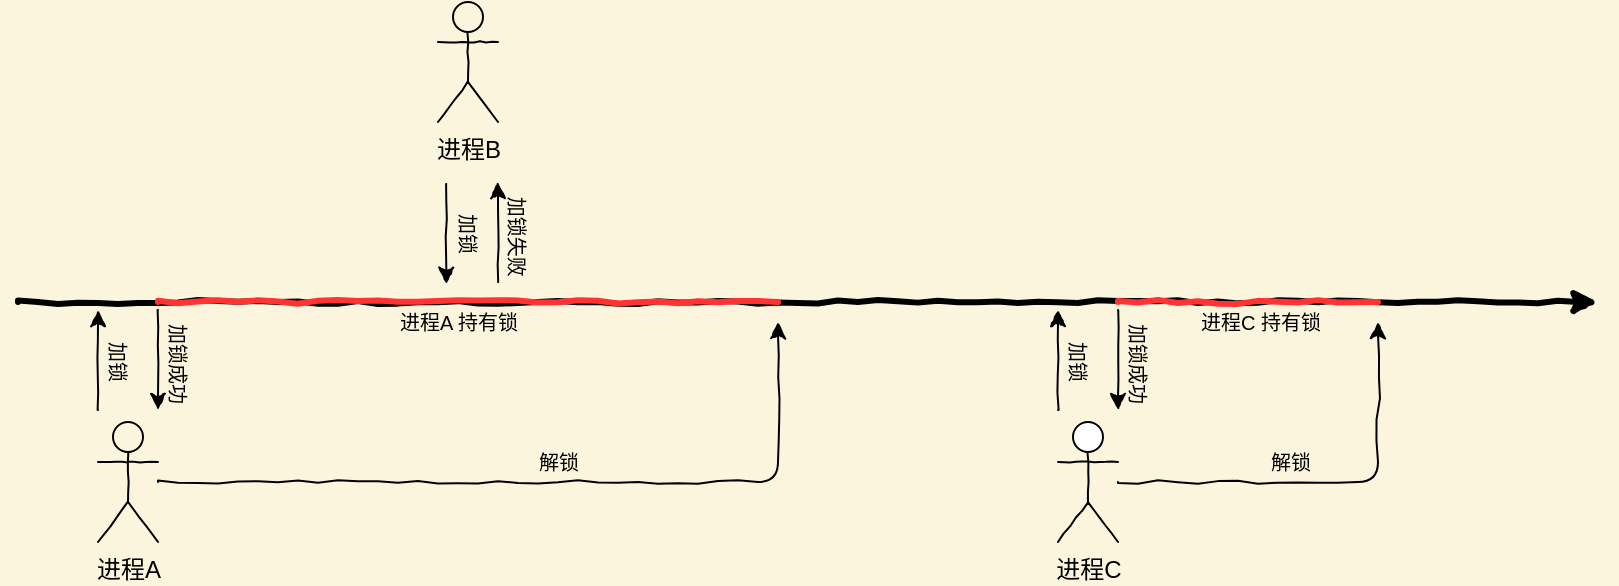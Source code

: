 <mxfile version="14.1.1" type="github">
  <diagram id="ki_LA9mQ505LY44z_Rbz" name="Page-1">
    <mxGraphModel dx="983" dy="565" grid="1" gridSize="10" guides="1" tooltips="1" connect="1" arrows="1" fold="1" page="1" pageScale="1" pageWidth="1169" pageHeight="827" background="#FCF5DE" math="0" shadow="0">
      <root>
        <mxCell id="0" />
        <mxCell id="1" parent="0" />
        <mxCell id="rkzl5wiAowMu2SlgCzTU-2" value="" style="endArrow=classic;html=1;strokeWidth=3;comic=1;" parent="1" edge="1">
          <mxGeometry width="50" height="50" relative="1" as="geometry">
            <mxPoint x="130" y="360" as="sourcePoint" />
            <mxPoint x="920" y="360" as="targetPoint" />
          </mxGeometry>
        </mxCell>
        <mxCell id="rkzl5wiAowMu2SlgCzTU-4" value="进程A" style="shape=umlActor;verticalLabelPosition=bottom;verticalAlign=top;outlineConnect=0;fillColor=none;labelBackgroundColor=none;html=1;comic=1;" parent="1" vertex="1">
          <mxGeometry x="170" y="420" width="30" height="60" as="geometry" />
        </mxCell>
        <mxCell id="rkzl5wiAowMu2SlgCzTU-7" value="" style="endArrow=classic;strokeWidth=1;labelBackgroundColor=none;html=1;comic=1;" parent="1" edge="1">
          <mxGeometry x="-0.04" width="50" height="50" relative="1" as="geometry">
            <mxPoint x="170" y="414" as="sourcePoint" />
            <mxPoint x="170" y="364" as="targetPoint" />
            <Array as="points" />
            <mxPoint as="offset" />
          </mxGeometry>
        </mxCell>
        <mxCell id="rkzl5wiAowMu2SlgCzTU-12" value="" style="endArrow=classic;strokeWidth=1;labelBackgroundColor=none;html=1;comic=1;" parent="1" edge="1">
          <mxGeometry width="50" height="50" relative="1" as="geometry">
            <mxPoint x="200" y="364" as="sourcePoint" />
            <mxPoint x="200" y="414" as="targetPoint" />
          </mxGeometry>
        </mxCell>
        <mxCell id="rkzl5wiAowMu2SlgCzTU-13" value="加锁成功" style="edgeLabel;align=center;verticalAlign=middle;resizable=0;points=[];rotation=90;fontSize=10;horizontal=1;labelBorderColor=none;labelBackgroundColor=none;html=1;comic=1;" parent="rkzl5wiAowMu2SlgCzTU-12" vertex="1" connectable="0">
          <mxGeometry x="-0.12" y="-4" relative="1" as="geometry">
            <mxPoint x="14" y="4" as="offset" />
          </mxGeometry>
        </mxCell>
        <mxCell id="rkzl5wiAowMu2SlgCzTU-14" value="加锁" style="text;strokeColor=none;fillColor=none;align=center;verticalAlign=middle;whiteSpace=wrap;rounded=0;fontSize=10;rotation=90;labelBackgroundColor=none;html=1;comic=1;" parent="1" vertex="1">
          <mxGeometry x="160" y="380" width="40" height="20" as="geometry" />
        </mxCell>
        <mxCell id="rkzl5wiAowMu2SlgCzTU-15" value="" style="endArrow=none;strokeWidth=3;fontSize=10;rounded=0;strokeColor=#FF3333;labelBackgroundColor=none;html=1;comic=1;" parent="1" edge="1">
          <mxGeometry width="50" height="50" relative="1" as="geometry">
            <mxPoint x="200" y="360" as="sourcePoint" />
            <mxPoint x="510" y="360" as="targetPoint" />
          </mxGeometry>
        </mxCell>
        <mxCell id="rkzl5wiAowMu2SlgCzTU-47" value="进程A 持有锁" style="edgeLabel;align=center;verticalAlign=middle;resizable=0;points=[];fontSize=10;labelBackgroundColor=none;html=1;comic=1;" parent="rkzl5wiAowMu2SlgCzTU-15" vertex="1" connectable="0">
          <mxGeometry x="-0.126" relative="1" as="geometry">
            <mxPoint x="14.17" y="10" as="offset" />
          </mxGeometry>
        </mxCell>
        <mxCell id="rkzl5wiAowMu2SlgCzTU-16" value="进程B" style="shape=umlActor;verticalLabelPosition=bottom;verticalAlign=top;outlineConnect=0;fillColor=none;labelBackgroundColor=none;html=1;comic=1;" parent="1" vertex="1">
          <mxGeometry x="340" y="210" width="30" height="60" as="geometry" />
        </mxCell>
        <mxCell id="rkzl5wiAowMu2SlgCzTU-17" value="" style="endArrow=classic;strokeWidth=1;labelBackgroundColor=none;html=1;comic=1;" parent="1" edge="1">
          <mxGeometry x="-0.04" width="50" height="50" relative="1" as="geometry">
            <mxPoint x="370" y="350" as="sourcePoint" />
            <mxPoint x="370" y="300" as="targetPoint" />
            <Array as="points" />
            <mxPoint as="offset" />
          </mxGeometry>
        </mxCell>
        <mxCell id="rkzl5wiAowMu2SlgCzTU-18" value="" style="endArrow=classic;strokeWidth=1;labelBackgroundColor=none;html=1;comic=1;" parent="1" edge="1">
          <mxGeometry width="50" height="50" relative="1" as="geometry">
            <mxPoint x="344.17" y="301" as="sourcePoint" />
            <mxPoint x="344.17" y="351" as="targetPoint" />
          </mxGeometry>
        </mxCell>
        <mxCell id="rkzl5wiAowMu2SlgCzTU-19" value="加锁失败" style="edgeLabel;align=center;verticalAlign=middle;resizable=0;points=[];rotation=90;fontSize=10;horizontal=1;labelBackgroundColor=none;html=1;comic=1;" parent="rkzl5wiAowMu2SlgCzTU-18" vertex="1" connectable="0">
          <mxGeometry x="-0.12" y="-4" relative="1" as="geometry">
            <mxPoint x="39.83" y="3.33" as="offset" />
          </mxGeometry>
        </mxCell>
        <mxCell id="rkzl5wiAowMu2SlgCzTU-20" value="加锁" style="text;strokeColor=none;align=center;verticalAlign=middle;whiteSpace=wrap;rounded=0;fontSize=10;rotation=90;shadow=1;labelBackgroundColor=none;html=1;comic=1;" parent="1" vertex="1">
          <mxGeometry x="335" y="316" width="40" height="20" as="geometry" />
        </mxCell>
        <mxCell id="rkzl5wiAowMu2SlgCzTU-33" value="进程C" style="shape=umlActor;verticalLabelPosition=bottom;verticalAlign=top;outlineConnect=0;labelBackgroundColor=none;html=1;comic=1;" parent="1" vertex="1">
          <mxGeometry x="650" y="420" width="30" height="60" as="geometry" />
        </mxCell>
        <mxCell id="rkzl5wiAowMu2SlgCzTU-34" value="" style="endArrow=classic;strokeWidth=1;labelBackgroundColor=none;html=1;comic=1;" parent="1" edge="1">
          <mxGeometry x="-0.04" width="50" height="50" relative="1" as="geometry">
            <mxPoint x="650" y="414" as="sourcePoint" />
            <mxPoint x="650" y="364" as="targetPoint" />
            <Array as="points" />
            <mxPoint as="offset" />
          </mxGeometry>
        </mxCell>
        <mxCell id="rkzl5wiAowMu2SlgCzTU-35" value="" style="endArrow=classic;strokeWidth=1;labelBackgroundColor=none;html=1;comic=1;" parent="1" edge="1">
          <mxGeometry width="50" height="50" relative="1" as="geometry">
            <mxPoint x="680" y="364" as="sourcePoint" />
            <mxPoint x="680" y="414" as="targetPoint" />
          </mxGeometry>
        </mxCell>
        <mxCell id="rkzl5wiAowMu2SlgCzTU-36" value="加锁成功" style="edgeLabel;align=center;verticalAlign=middle;resizable=0;points=[];rotation=90;fontSize=10;horizontal=1;labelBackgroundColor=none;html=1;comic=1;" parent="rkzl5wiAowMu2SlgCzTU-35" vertex="1" connectable="0">
          <mxGeometry x="-0.12" y="-4" relative="1" as="geometry">
            <mxPoint x="14" y="4" as="offset" />
          </mxGeometry>
        </mxCell>
        <mxCell id="rkzl5wiAowMu2SlgCzTU-37" value="加锁" style="text;strokeColor=none;fillColor=none;align=center;verticalAlign=middle;whiteSpace=wrap;rounded=0;fontSize=10;rotation=90;labelBackgroundColor=none;html=1;comic=1;" parent="1" vertex="1">
          <mxGeometry x="640" y="380" width="40" height="20" as="geometry" />
        </mxCell>
        <mxCell id="rkzl5wiAowMu2SlgCzTU-48" value="" style="edgeStyle=segmentEdgeStyle;endArrow=classic;strokeWidth=1;fontSize=10;labelBackgroundColor=none;html=1;comic=1;" parent="1" edge="1">
          <mxGeometry width="50" height="50" relative="1" as="geometry">
            <mxPoint x="200" y="450" as="sourcePoint" />
            <mxPoint x="510" y="370" as="targetPoint" />
          </mxGeometry>
        </mxCell>
        <mxCell id="rkzl5wiAowMu2SlgCzTU-49" value="解锁" style="text;align=center;verticalAlign=middle;resizable=0;points=[];autosize=1;fontSize=10;labelBackgroundColor=none;html=1;comic=1;" parent="1" vertex="1">
          <mxGeometry x="380" y="430" width="40" height="20" as="geometry" />
        </mxCell>
        <mxCell id="rkzl5wiAowMu2SlgCzTU-50" value="" style="endArrow=none;strokeWidth=3;fontSize=10;rounded=0;strokeColor=#FF3333;labelBackgroundColor=none;html=1;comic=1;" parent="1" edge="1">
          <mxGeometry width="50" height="50" relative="1" as="geometry">
            <mxPoint x="680" y="360" as="sourcePoint" />
            <mxPoint x="810" y="360" as="targetPoint" />
          </mxGeometry>
        </mxCell>
        <mxCell id="rkzl5wiAowMu2SlgCzTU-51" value="进程C 持有锁" style="edgeLabel;align=center;verticalAlign=middle;resizable=0;points=[];fontSize=10;labelBackgroundColor=none;html=1;comic=1;" parent="rkzl5wiAowMu2SlgCzTU-50" vertex="1" connectable="0">
          <mxGeometry x="-0.126" relative="1" as="geometry">
            <mxPoint x="13.33" y="10" as="offset" />
          </mxGeometry>
        </mxCell>
        <mxCell id="rkzl5wiAowMu2SlgCzTU-53" value="" style="edgeStyle=segmentEdgeStyle;endArrow=classic;strokeColor=#000000;strokeWidth=1;fontSize=10;labelBackgroundColor=none;html=1;comic=1;" parent="1" edge="1">
          <mxGeometry width="50" height="50" relative="1" as="geometry">
            <mxPoint x="680" y="450" as="sourcePoint" />
            <mxPoint x="810" y="370" as="targetPoint" />
          </mxGeometry>
        </mxCell>
        <mxCell id="rkzl5wiAowMu2SlgCzTU-55" value="解锁" style="edgeLabel;align=center;verticalAlign=middle;resizable=0;points=[];fontSize=10;labelBackgroundColor=none;html=1;comic=1;" parent="rkzl5wiAowMu2SlgCzTU-53" vertex="1" connectable="0">
          <mxGeometry x="-0.179" y="1" relative="1" as="geometry">
            <mxPoint y="-9" as="offset" />
          </mxGeometry>
        </mxCell>
      </root>
    </mxGraphModel>
  </diagram>
</mxfile>
